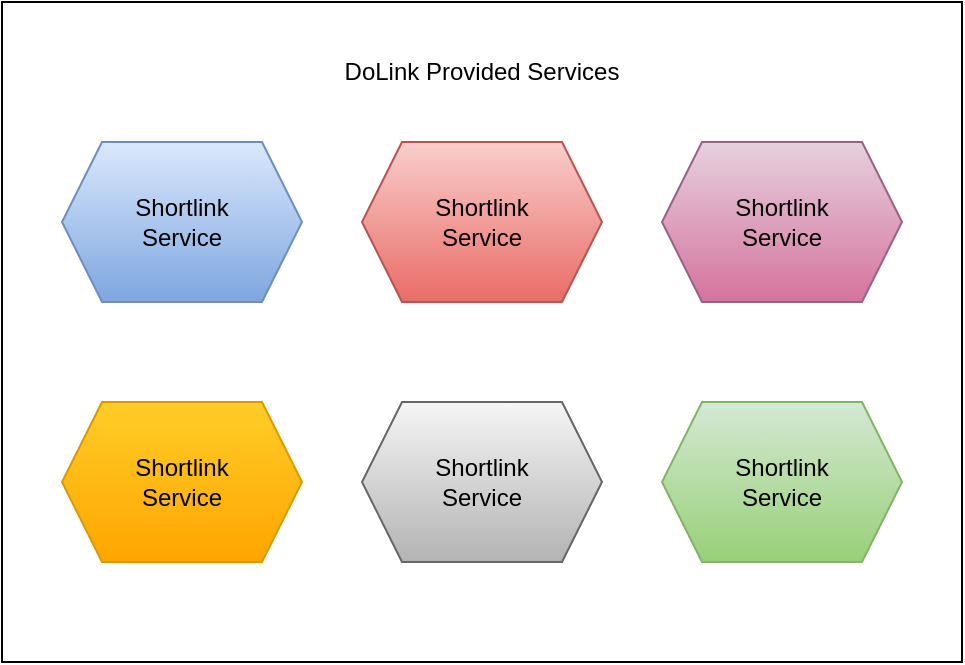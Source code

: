 <mxfile version="24.8.0">
  <diagram name="Page-1" id="cUVQX13GJ6ZkemoAQel4">
    <mxGraphModel dx="1434" dy="772" grid="1" gridSize="10" guides="1" tooltips="1" connect="1" arrows="1" fold="1" page="1" pageScale="1" pageWidth="850" pageHeight="1100" math="0" shadow="0">
      <root>
        <mxCell id="0" />
        <mxCell id="1" parent="0" />
        <mxCell id="dBNrC0CsWkUo4_ppWMCl-1" value="" style="rounded=0;whiteSpace=wrap;html=1;" vertex="1" parent="1">
          <mxGeometry x="20" y="110" width="480" height="330" as="geometry" />
        </mxCell>
        <mxCell id="dBNrC0CsWkUo4_ppWMCl-6" value="" style="group" vertex="1" connectable="0" parent="1">
          <mxGeometry x="50" y="180" width="120" height="80" as="geometry" />
        </mxCell>
        <mxCell id="dBNrC0CsWkUo4_ppWMCl-2" value="" style="shape=hexagon;perimeter=hexagonPerimeter2;whiteSpace=wrap;html=1;fixedSize=1;fillColor=#dae8fc;gradientColor=#7ea6e0;strokeColor=#6c8ebf;" vertex="1" parent="dBNrC0CsWkUo4_ppWMCl-6">
          <mxGeometry width="120" height="80" as="geometry" />
        </mxCell>
        <mxCell id="dBNrC0CsWkUo4_ppWMCl-3" value="Shortlink Service" style="text;html=1;align=center;verticalAlign=middle;whiteSpace=wrap;rounded=0;" vertex="1" parent="dBNrC0CsWkUo4_ppWMCl-6">
          <mxGeometry x="30" y="25" width="60" height="30" as="geometry" />
        </mxCell>
        <mxCell id="dBNrC0CsWkUo4_ppWMCl-7" value="" style="group" vertex="1" connectable="0" parent="1">
          <mxGeometry x="200" y="180" width="120" height="80" as="geometry" />
        </mxCell>
        <mxCell id="dBNrC0CsWkUo4_ppWMCl-8" value="" style="shape=hexagon;perimeter=hexagonPerimeter2;whiteSpace=wrap;html=1;fixedSize=1;fillColor=#f8cecc;gradientColor=#ea6b66;strokeColor=#b85450;" vertex="1" parent="dBNrC0CsWkUo4_ppWMCl-7">
          <mxGeometry width="120" height="80" as="geometry" />
        </mxCell>
        <mxCell id="dBNrC0CsWkUo4_ppWMCl-9" value="Shortlink Service" style="text;html=1;align=center;verticalAlign=middle;whiteSpace=wrap;rounded=0;" vertex="1" parent="dBNrC0CsWkUo4_ppWMCl-7">
          <mxGeometry x="30" y="25" width="60" height="30" as="geometry" />
        </mxCell>
        <mxCell id="dBNrC0CsWkUo4_ppWMCl-10" value="" style="group" vertex="1" connectable="0" parent="1">
          <mxGeometry x="350" y="180" width="120" height="80" as="geometry" />
        </mxCell>
        <mxCell id="dBNrC0CsWkUo4_ppWMCl-11" value="" style="shape=hexagon;perimeter=hexagonPerimeter2;whiteSpace=wrap;html=1;fixedSize=1;fillColor=#e6d0de;gradientColor=#d5739d;strokeColor=#996185;" vertex="1" parent="dBNrC0CsWkUo4_ppWMCl-10">
          <mxGeometry width="120" height="80" as="geometry" />
        </mxCell>
        <mxCell id="dBNrC0CsWkUo4_ppWMCl-12" value="Shortlink Service" style="text;html=1;align=center;verticalAlign=middle;whiteSpace=wrap;rounded=0;" vertex="1" parent="dBNrC0CsWkUo4_ppWMCl-10">
          <mxGeometry x="30" y="25" width="60" height="30" as="geometry" />
        </mxCell>
        <mxCell id="dBNrC0CsWkUo4_ppWMCl-14" value="" style="group" vertex="1" connectable="0" parent="1">
          <mxGeometry x="50" y="310" width="120" height="80" as="geometry" />
        </mxCell>
        <mxCell id="dBNrC0CsWkUo4_ppWMCl-15" value="" style="shape=hexagon;perimeter=hexagonPerimeter2;whiteSpace=wrap;html=1;fixedSize=1;fillColor=#ffcd28;gradientColor=#ffa500;strokeColor=#d79b00;" vertex="1" parent="dBNrC0CsWkUo4_ppWMCl-14">
          <mxGeometry width="120" height="80" as="geometry" />
        </mxCell>
        <mxCell id="dBNrC0CsWkUo4_ppWMCl-16" value="Shortlink Service" style="text;html=1;align=center;verticalAlign=middle;whiteSpace=wrap;rounded=0;" vertex="1" parent="dBNrC0CsWkUo4_ppWMCl-14">
          <mxGeometry x="30" y="25" width="60" height="30" as="geometry" />
        </mxCell>
        <mxCell id="dBNrC0CsWkUo4_ppWMCl-17" value="" style="group" vertex="1" connectable="0" parent="1">
          <mxGeometry x="200" y="310" width="120" height="80" as="geometry" />
        </mxCell>
        <mxCell id="dBNrC0CsWkUo4_ppWMCl-18" value="" style="shape=hexagon;perimeter=hexagonPerimeter2;whiteSpace=wrap;html=1;fixedSize=1;fillColor=#f5f5f5;gradientColor=#b3b3b3;strokeColor=#666666;" vertex="1" parent="dBNrC0CsWkUo4_ppWMCl-17">
          <mxGeometry width="120" height="80" as="geometry" />
        </mxCell>
        <mxCell id="dBNrC0CsWkUo4_ppWMCl-19" value="Shortlink Service" style="text;html=1;align=center;verticalAlign=middle;whiteSpace=wrap;rounded=0;" vertex="1" parent="dBNrC0CsWkUo4_ppWMCl-17">
          <mxGeometry x="30" y="25" width="60" height="30" as="geometry" />
        </mxCell>
        <mxCell id="dBNrC0CsWkUo4_ppWMCl-20" value="" style="group" vertex="1" connectable="0" parent="1">
          <mxGeometry x="350" y="310" width="120" height="80" as="geometry" />
        </mxCell>
        <mxCell id="dBNrC0CsWkUo4_ppWMCl-21" value="" style="shape=hexagon;perimeter=hexagonPerimeter2;whiteSpace=wrap;html=1;fixedSize=1;fillColor=#d5e8d4;gradientColor=#97d077;strokeColor=#82b366;" vertex="1" parent="dBNrC0CsWkUo4_ppWMCl-20">
          <mxGeometry width="120" height="80" as="geometry" />
        </mxCell>
        <mxCell id="dBNrC0CsWkUo4_ppWMCl-22" value="Shortlink Service" style="text;html=1;align=center;verticalAlign=middle;whiteSpace=wrap;rounded=0;" vertex="1" parent="dBNrC0CsWkUo4_ppWMCl-20">
          <mxGeometry x="30" y="25" width="60" height="30" as="geometry" />
        </mxCell>
        <mxCell id="dBNrC0CsWkUo4_ppWMCl-23" value="DoLink Provided Services" style="text;html=1;align=center;verticalAlign=middle;whiteSpace=wrap;rounded=0;" vertex="1" parent="1">
          <mxGeometry x="155" y="130" width="210" height="30" as="geometry" />
        </mxCell>
      </root>
    </mxGraphModel>
  </diagram>
</mxfile>
